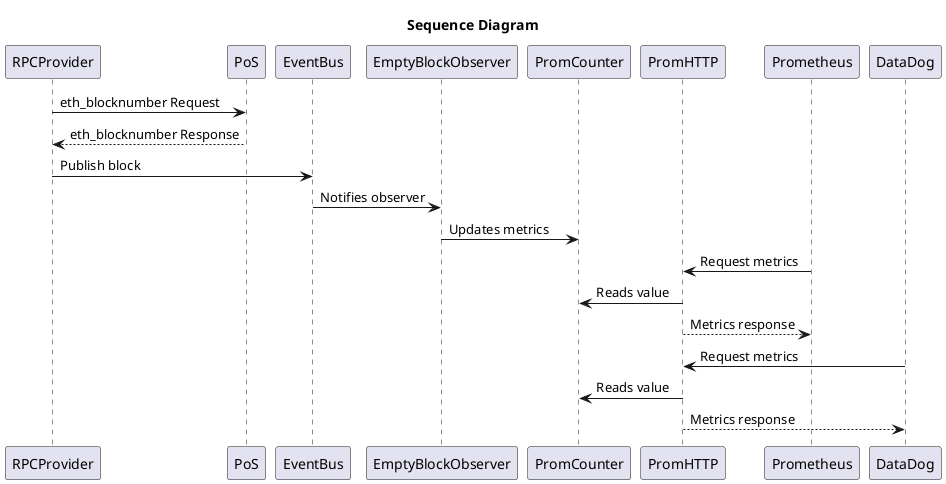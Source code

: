 @startuml sequence-diagram

title Sequence Diagram

participant RPCProvider
participant PoS
participant EventBus
participant EmptyBlockObserver
participant PromCounter
participant PromHTTP
participant Prometheus
participant DataDog

RPCProvider -> PoS: eth_blocknumber Request
RPCProvider <-- PoS: eth_blocknumber Response
RPCProvider -> EventBus: Publish block
EventBus -> EmptyBlockObserver: Notifies observer
EmptyBlockObserver -> PromCounter: Updates metrics
Prometheus -> PromHTTP: Request metrics
PromHTTP -> PromCounter: Reads value
Prometheus <-- PromHTTP: Metrics response
DataDog -> PromHTTP: Request metrics
PromHTTP -> PromCounter: Reads value
DataDog <-- PromHTTP: Metrics response

@enduml
